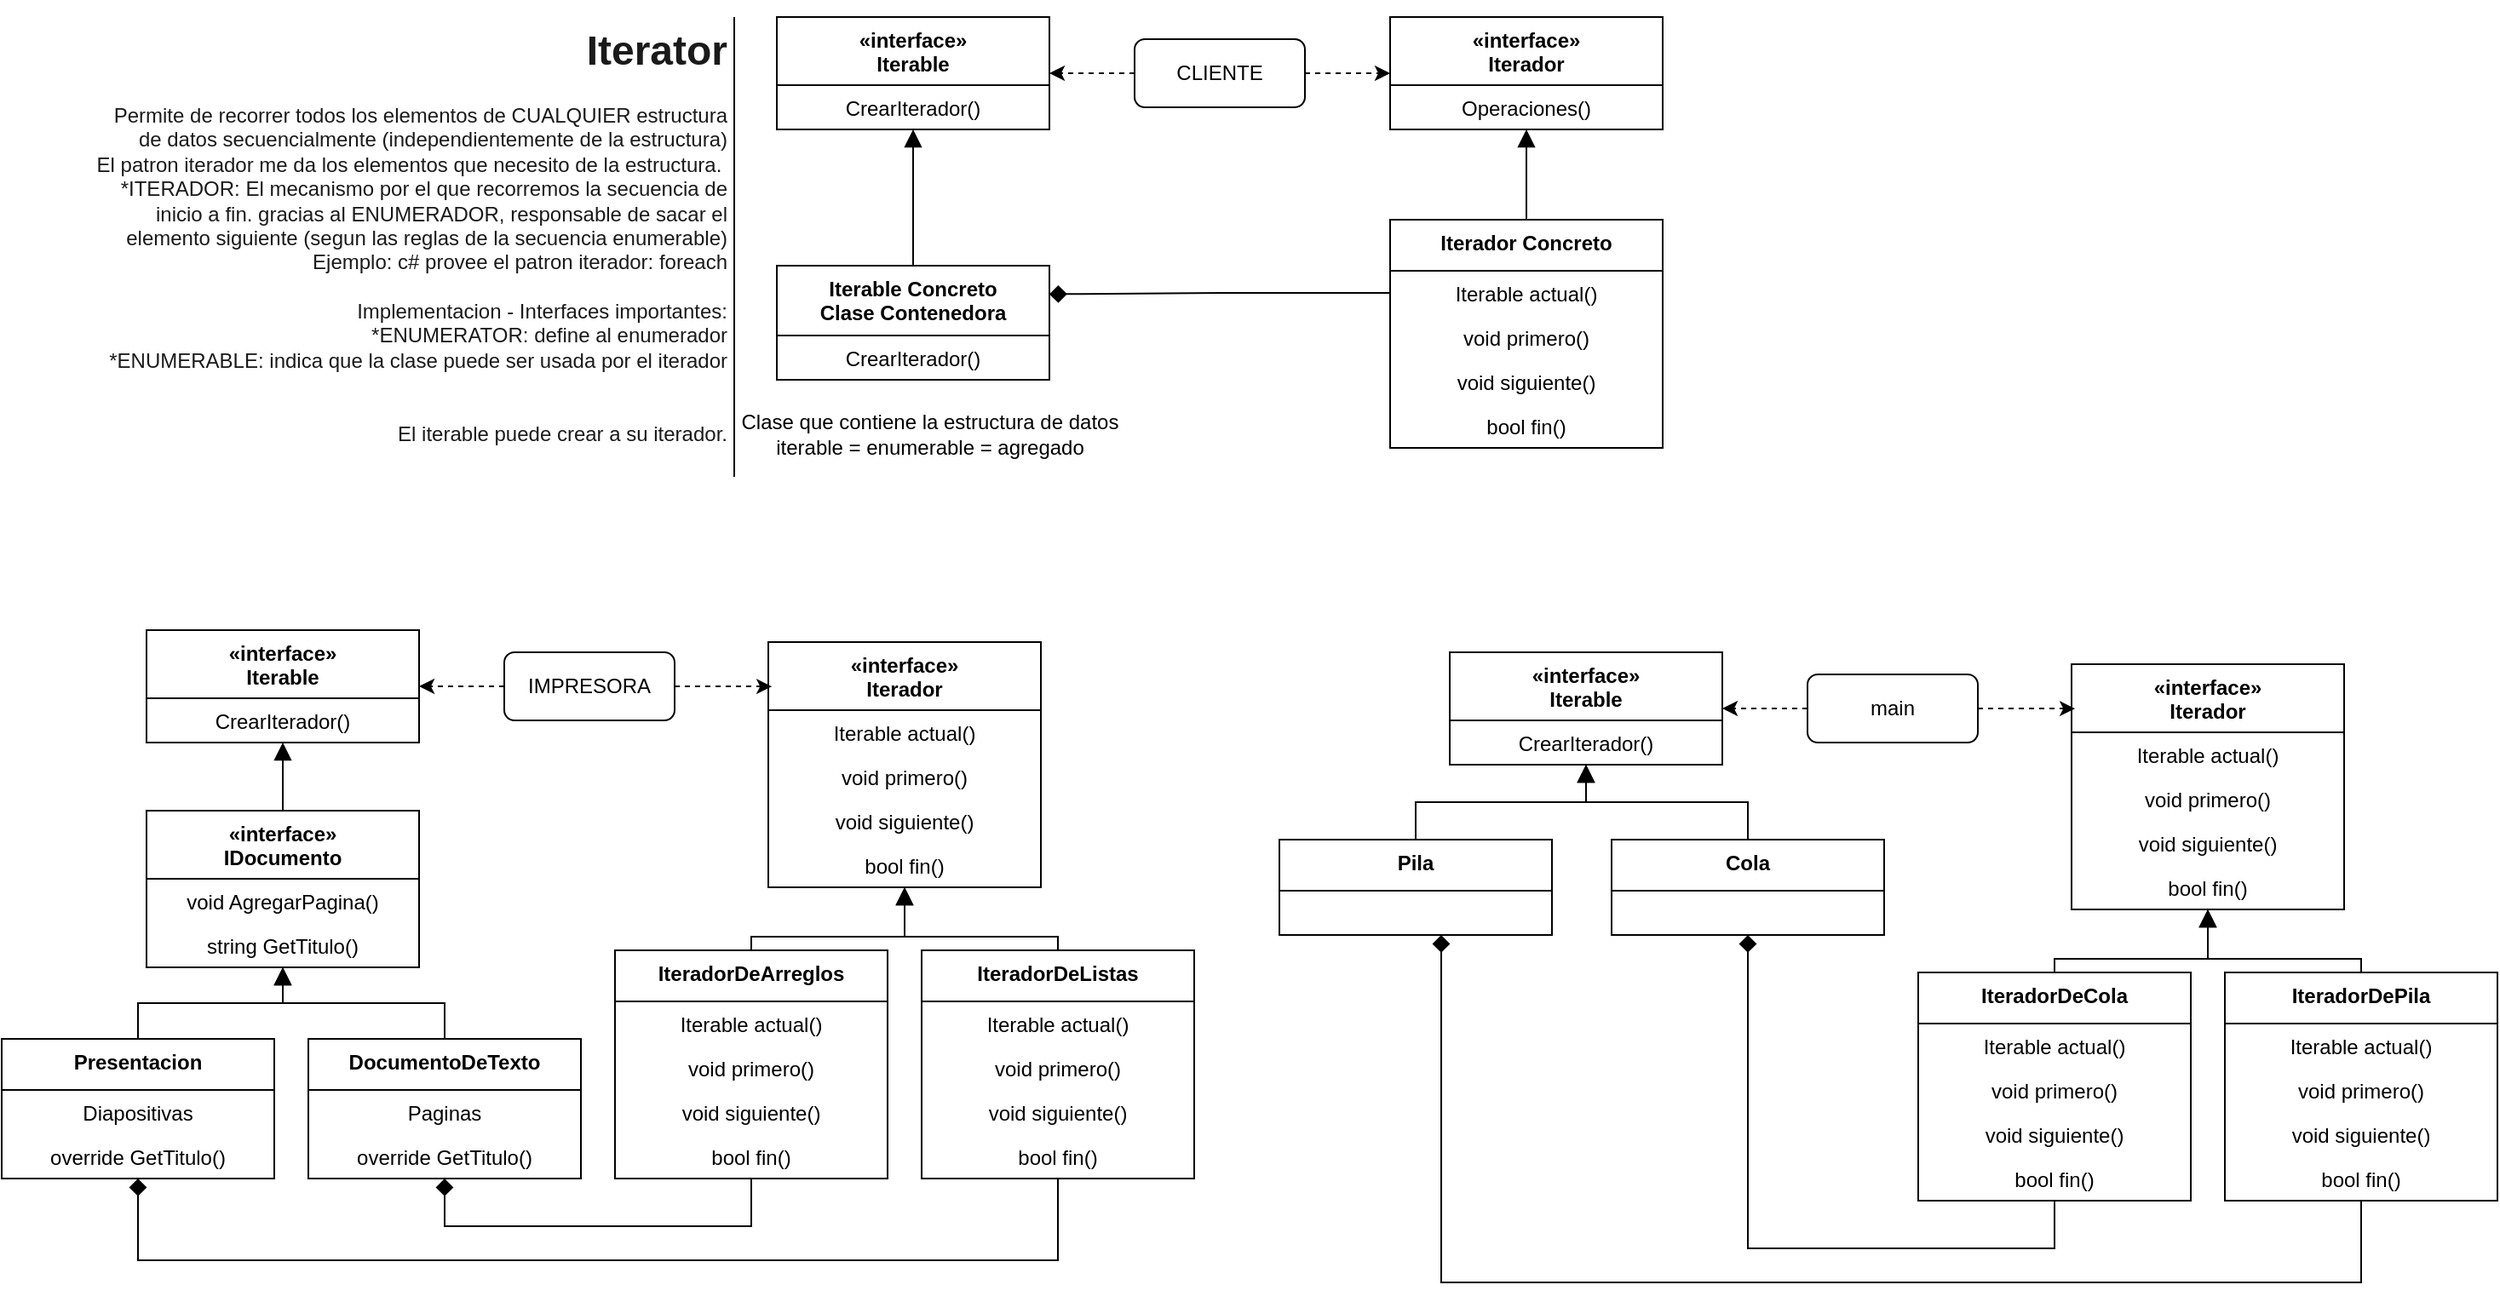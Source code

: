 <mxfile version="14.7.3" type="github" pages="2"><diagram name="2 Iterator" id="e7e014a7-5840-1c2e-5031-d8a46d1fe8dd"><mxGraphModel dx="2037" dy="520" grid="1" gridSize="10" guides="1" tooltips="1" connect="1" arrows="1" fold="1" page="1" pageScale="1" pageWidth="1169" pageHeight="826" background="#ffffff" math="0" shadow="0"><root><mxCell id="0"/><mxCell id="1" parent="0"/><mxCell id="JFeSRVVw9KBUbHDQCU6g-44" value="«interface»&#10;Iterable" style="swimlane;fontStyle=1;align=center;verticalAlign=top;childLayout=stackLayout;horizontal=1;startSize=40;horizontalStack=0;resizeParent=1;resizeParentMax=0;resizeLast=0;collapsible=1;marginBottom=0;" parent="1" vertex="1"><mxGeometry x="415" y="10" width="160" height="66" as="geometry"/></mxCell><mxCell id="JFeSRVVw9KBUbHDQCU6g-47" value="CrearIterador()" style="text;strokeColor=none;fillColor=none;align=center;verticalAlign=top;spacingLeft=4;spacingRight=4;overflow=hidden;rotatable=0;points=[[0,0.5],[1,0.5]];portConstraint=eastwest;" parent="JFeSRVVw9KBUbHDQCU6g-44" vertex="1"><mxGeometry y="40" width="160" height="26" as="geometry"/></mxCell><mxCell id="JFeSRVVw9KBUbHDQCU6g-48" value="«interface»&#10;Iterador" style="swimlane;fontStyle=1;align=center;verticalAlign=top;childLayout=stackLayout;horizontal=1;startSize=40;horizontalStack=0;resizeParent=1;resizeParentMax=0;resizeLast=0;collapsible=1;marginBottom=0;" parent="1" vertex="1"><mxGeometry x="775" y="10" width="160" height="66" as="geometry"/></mxCell><mxCell id="JFeSRVVw9KBUbHDQCU6g-49" value="Operaciones()" style="text;strokeColor=none;fillColor=none;align=center;verticalAlign=top;spacingLeft=4;spacingRight=4;overflow=hidden;rotatable=0;points=[[0,0.5],[1,0.5]];portConstraint=eastwest;" parent="JFeSRVVw9KBUbHDQCU6g-48" vertex="1"><mxGeometry y="40" width="160" height="26" as="geometry"/></mxCell><mxCell id="JFeSRVVw9KBUbHDQCU6g-50" value="&lt;h1 style=&quot;text-align: right&quot;&gt;&lt;font color=&quot;#1a1a1a&quot;&gt;Iterator&lt;/font&gt;&lt;/h1&gt;&lt;p&gt;&lt;/p&gt;&lt;div style=&quot;text-align: right&quot;&gt;&lt;span style=&quot;color: rgb(26 , 26 , 26)&quot;&gt;Permite de recorrer todos los elementos de CUALQUIER estructura de datos secuencialmente (independientemente de la estructura)&lt;/span&gt;&lt;/div&gt;&lt;font color=&quot;#1a1a1a&quot;&gt;&lt;div style=&quot;text-align: right&quot;&gt;&lt;span&gt;El patron iterador me da los elementos que necesito de la estructura.&amp;nbsp;&lt;/span&gt;&lt;/div&gt;&lt;div style=&quot;text-align: right&quot;&gt;&lt;span&gt;&amp;nbsp;*ITERADOR: El mecanismo por el que recorremos la secuencia de inicio a fin. gracias al&amp;nbsp;&lt;/span&gt;&lt;span&gt;ENUMERADOR, responsable de sacar el elemento siguiente (segun las reglas de la secuencia enumerable)&lt;/span&gt;&lt;/div&gt;&lt;div style=&quot;text-align: right&quot;&gt;&lt;span&gt;Ejemplo: c# provee el patron iterador: foreach&lt;/span&gt;&lt;/div&gt;&lt;div style=&quot;text-align: right&quot;&gt;&lt;span&gt;&lt;br&gt;&lt;/span&gt;&lt;/div&gt;&lt;div style=&quot;text-align: right&quot;&gt;&lt;span&gt;Implementacion - Interfaces importantes:&lt;/span&gt;&lt;/div&gt;&lt;div style=&quot;text-align: right&quot;&gt;&lt;span&gt;&amp;nbsp;*ENUMERATOR: define al enumerador&lt;/span&gt;&lt;/div&gt;&lt;div style=&quot;text-align: right&quot;&gt;&lt;span&gt;&amp;nbsp;*ENUMERABLE: indica que la clase puede ser usada por el iterador&lt;/span&gt;&lt;/div&gt;&lt;div style=&quot;text-align: right&quot;&gt;&lt;span&gt;&lt;br&gt;&lt;/span&gt;&lt;/div&gt;&lt;div style=&quot;text-align: right&quot;&gt;&lt;span&gt;&lt;br&gt;&lt;/span&gt;&lt;/div&gt;&lt;div style=&quot;text-align: right&quot;&gt;&lt;span&gt;El iterable puede crear a su iterador.&lt;/span&gt;&lt;/div&gt;&lt;/font&gt;&lt;p&gt;&lt;/p&gt;" style="text;html=1;strokeColor=none;fillColor=none;spacing=5;spacingTop=-20;whiteSpace=wrap;overflow=hidden;rounded=0;align=center;" parent="1" vertex="1"><mxGeometry x="10" y="10" width="380" height="270" as="geometry"/></mxCell><mxCell id="JFeSRVVw9KBUbHDQCU6g-52" value="CLIENTE" style="rounded=1;whiteSpace=wrap;html=1;align=center;" parent="1" vertex="1"><mxGeometry x="625" y="23" width="100" height="40" as="geometry"/></mxCell><mxCell id="JFeSRVVw9KBUbHDQCU6g-53" value="" style="endArrow=classic;html=1;dashed=1;" parent="1" source="JFeSRVVw9KBUbHDQCU6g-52" target="JFeSRVVw9KBUbHDQCU6g-44" edge="1"><mxGeometry width="50" height="50" relative="1" as="geometry"><mxPoint x="695" y="159" as="sourcePoint"/><mxPoint x="745" y="109" as="targetPoint"/></mxGeometry></mxCell><mxCell id="JFeSRVVw9KBUbHDQCU6g-54" value="" style="endArrow=classic;html=1;dashed=1;" parent="1" source="JFeSRVVw9KBUbHDQCU6g-52" target="JFeSRVVw9KBUbHDQCU6g-48" edge="1"><mxGeometry width="50" height="50" relative="1" as="geometry"><mxPoint x="695" y="159" as="sourcePoint"/><mxPoint x="745" y="109" as="targetPoint"/></mxGeometry></mxCell><mxCell id="JFeSRVVw9KBUbHDQCU6g-55" value="Iterador Concreto" style="swimlane;fontStyle=1;align=center;verticalAlign=top;childLayout=stackLayout;horizontal=1;startSize=30;horizontalStack=0;resizeParent=1;resizeParentMax=0;resizeLast=0;collapsible=1;marginBottom=0;" parent="1" vertex="1"><mxGeometry x="775" y="129" width="160" height="134" as="geometry"/></mxCell><mxCell id="JFeSRVVw9KBUbHDQCU6g-65" value="Iterable actual()&#10;" style="text;strokeColor=none;fillColor=none;align=center;verticalAlign=top;spacingLeft=4;spacingRight=4;overflow=hidden;rotatable=0;points=[[0,0.5],[1,0.5]];portConstraint=eastwest;" parent="JFeSRVVw9KBUbHDQCU6g-55" vertex="1"><mxGeometry y="30" width="160" height="26" as="geometry"/></mxCell><mxCell id="JFeSRVVw9KBUbHDQCU6g-56" value="void primero()&#10;" style="text;strokeColor=none;fillColor=none;align=center;verticalAlign=top;spacingLeft=4;spacingRight=4;overflow=hidden;rotatable=0;points=[[0,0.5],[1,0.5]];portConstraint=eastwest;" parent="JFeSRVVw9KBUbHDQCU6g-55" vertex="1"><mxGeometry y="56" width="160" height="26" as="geometry"/></mxCell><mxCell id="JFeSRVVw9KBUbHDQCU6g-64" value="void siguiente()&#10;" style="text;strokeColor=none;fillColor=none;align=center;verticalAlign=top;spacingLeft=4;spacingRight=4;overflow=hidden;rotatable=0;points=[[0,0.5],[1,0.5]];portConstraint=eastwest;" parent="JFeSRVVw9KBUbHDQCU6g-55" vertex="1"><mxGeometry y="82" width="160" height="26" as="geometry"/></mxCell><mxCell id="JFeSRVVw9KBUbHDQCU6g-66" value="bool fin()&#10;" style="text;strokeColor=none;fillColor=none;align=center;verticalAlign=top;spacingLeft=4;spacingRight=4;overflow=hidden;rotatable=0;points=[[0,0.5],[1,0.5]];portConstraint=eastwest;" parent="JFeSRVVw9KBUbHDQCU6g-55" vertex="1"><mxGeometry y="108" width="160" height="26" as="geometry"/></mxCell><mxCell id="JFeSRVVw9KBUbHDQCU6g-57" value="Iterable Concreto&#10;Clase Contenedora" style="swimlane;fontStyle=1;align=center;verticalAlign=top;childLayout=stackLayout;horizontal=1;startSize=41;horizontalStack=0;resizeParent=1;resizeParentMax=0;resizeLast=0;collapsible=1;marginBottom=0;" parent="1" vertex="1"><mxGeometry x="415" y="156" width="160" height="67" as="geometry"/></mxCell><mxCell id="JFeSRVVw9KBUbHDQCU6g-58" value="CrearIterador()" style="text;strokeColor=none;fillColor=none;align=center;verticalAlign=top;spacingLeft=4;spacingRight=4;overflow=hidden;rotatable=0;points=[[0,0.5],[1,0.5]];portConstraint=eastwest;" parent="JFeSRVVw9KBUbHDQCU6g-57" vertex="1"><mxGeometry y="41" width="160" height="26" as="geometry"/></mxCell><mxCell id="JFeSRVVw9KBUbHDQCU6g-59" value="" style="endArrow=block;html=1;endFill=1;endSize=8;" parent="1" source="JFeSRVVw9KBUbHDQCU6g-57" target="JFeSRVVw9KBUbHDQCU6g-44" edge="1"><mxGeometry width="50" height="50" relative="1" as="geometry"><mxPoint x="695" y="159" as="sourcePoint"/><mxPoint x="745" y="109" as="targetPoint"/></mxGeometry></mxCell><mxCell id="JFeSRVVw9KBUbHDQCU6g-60" value="" style="endArrow=block;html=1;endFill=1;endSize=8;" parent="1" source="JFeSRVVw9KBUbHDQCU6g-55" target="JFeSRVVw9KBUbHDQCU6g-48" edge="1"><mxGeometry width="50" height="50" relative="1" as="geometry"><mxPoint x="615" y="159" as="sourcePoint"/><mxPoint x="665" y="109" as="targetPoint"/></mxGeometry></mxCell><mxCell id="JFeSRVVw9KBUbHDQCU6g-63" value="Clase que contiene la estructura de datos &lt;br&gt;iterable =&amp;nbsp;enumerable =&amp;nbsp;agregado" style="text;html=1;strokeColor=none;fillColor=none;align=center;verticalAlign=middle;whiteSpace=wrap;rounded=0;" parent="1" vertex="1"><mxGeometry x="390" y="230" width="230" height="50" as="geometry"/></mxCell><mxCell id="JFeSRVVw9KBUbHDQCU6g-61" value="" style="endArrow=diamond;html=1;endFill=1;endSize=8;exitX=0;exitY=0.5;exitDx=0;exitDy=0;edgeStyle=orthogonalEdgeStyle;rounded=0;entryX=1;entryY=0.25;entryDx=0;entryDy=0;" parent="1" source="JFeSRVVw9KBUbHDQCU6g-65" target="JFeSRVVw9KBUbHDQCU6g-57" edge="1"><mxGeometry width="50" height="50" relative="1" as="geometry"><mxPoint x="695" y="159" as="sourcePoint"/><mxPoint x="745" y="109" as="targetPoint"/></mxGeometry></mxCell><mxCell id="JFeSRVVw9KBUbHDQCU6g-67" value="«interface»&#10;IDocumento" style="swimlane;fontStyle=1;align=center;verticalAlign=top;childLayout=stackLayout;horizontal=1;startSize=40;horizontalStack=0;resizeParent=1;resizeParentMax=0;resizeLast=0;collapsible=1;marginBottom=0;" parent="1" vertex="1"><mxGeometry x="45" y="476" width="160" height="92" as="geometry"/></mxCell><mxCell id="JFeSRVVw9KBUbHDQCU6g-68" value="void AgregarPagina()" style="text;strokeColor=none;fillColor=none;align=center;verticalAlign=top;spacingLeft=4;spacingRight=4;overflow=hidden;rotatable=0;points=[[0,0.5],[1,0.5]];portConstraint=eastwest;" parent="JFeSRVVw9KBUbHDQCU6g-67" vertex="1"><mxGeometry y="40" width="160" height="26" as="geometry"/></mxCell><mxCell id="JFeSRVVw9KBUbHDQCU6g-88" value="string GetTitulo()" style="text;strokeColor=none;fillColor=none;align=center;verticalAlign=top;spacingLeft=4;spacingRight=4;overflow=hidden;rotatable=0;points=[[0,0.5],[1,0.5]];portConstraint=eastwest;" parent="JFeSRVVw9KBUbHDQCU6g-67" vertex="1"><mxGeometry y="66" width="160" height="26" as="geometry"/></mxCell><mxCell id="JFeSRVVw9KBUbHDQCU6g-69" value="«interface»&#10;Iterador" style="swimlane;fontStyle=1;align=center;verticalAlign=top;childLayout=stackLayout;horizontal=1;startSize=40;horizontalStack=0;resizeParent=1;resizeParentMax=0;resizeLast=0;collapsible=1;marginBottom=0;" parent="1" vertex="1"><mxGeometry x="410" y="377" width="160" height="144" as="geometry"/></mxCell><mxCell id="JFeSRVVw9KBUbHDQCU6g-104" value="Iterable actual()&#10;" style="text;strokeColor=none;fillColor=none;align=center;verticalAlign=top;spacingLeft=4;spacingRight=4;overflow=hidden;rotatable=0;points=[[0,0.5],[1,0.5]];portConstraint=eastwest;" parent="JFeSRVVw9KBUbHDQCU6g-69" vertex="1"><mxGeometry y="40" width="160" height="26" as="geometry"/></mxCell><mxCell id="JFeSRVVw9KBUbHDQCU6g-103" value="void primero()&#10;" style="text;strokeColor=none;fillColor=none;align=center;verticalAlign=top;spacingLeft=4;spacingRight=4;overflow=hidden;rotatable=0;points=[[0,0.5],[1,0.5]];portConstraint=eastwest;" parent="JFeSRVVw9KBUbHDQCU6g-69" vertex="1"><mxGeometry y="66" width="160" height="26" as="geometry"/></mxCell><mxCell id="JFeSRVVw9KBUbHDQCU6g-102" value="void siguiente()&#10;" style="text;strokeColor=none;fillColor=none;align=center;verticalAlign=top;spacingLeft=4;spacingRight=4;overflow=hidden;rotatable=0;points=[[0,0.5],[1,0.5]];portConstraint=eastwest;" parent="JFeSRVVw9KBUbHDQCU6g-69" vertex="1"><mxGeometry y="92" width="160" height="26" as="geometry"/></mxCell><mxCell id="JFeSRVVw9KBUbHDQCU6g-101" value="bool fin()&#10;" style="text;strokeColor=none;fillColor=none;align=center;verticalAlign=top;spacingLeft=4;spacingRight=4;overflow=hidden;rotatable=0;points=[[0,0.5],[1,0.5]];portConstraint=eastwest;" parent="JFeSRVVw9KBUbHDQCU6g-69" vertex="1"><mxGeometry y="118" width="160" height="26" as="geometry"/></mxCell><mxCell id="JFeSRVVw9KBUbHDQCU6g-71" value="IMPRESORA" style="rounded=1;whiteSpace=wrap;html=1;align=center;" parent="1" vertex="1"><mxGeometry x="255" y="383" width="100" height="40" as="geometry"/></mxCell><mxCell id="JFeSRVVw9KBUbHDQCU6g-72" value="" style="endArrow=classic;html=1;dashed=1;" parent="1" source="JFeSRVVw9KBUbHDQCU6g-71" target="JFeSRVVw9KBUbHDQCU6g-86" edge="1"><mxGeometry width="50" height="50" relative="1" as="geometry"><mxPoint x="325" y="519" as="sourcePoint"/><mxPoint x="375" y="469" as="targetPoint"/></mxGeometry></mxCell><mxCell id="JFeSRVVw9KBUbHDQCU6g-73" value="" style="endArrow=classic;html=1;dashed=1;entryX=0.013;entryY=0.181;entryDx=0;entryDy=0;entryPerimeter=0;" parent="1" source="JFeSRVVw9KBUbHDQCU6g-71" target="JFeSRVVw9KBUbHDQCU6g-69" edge="1"><mxGeometry width="50" height="50" relative="1" as="geometry"><mxPoint x="325" y="519" as="sourcePoint"/><mxPoint x="375" y="469" as="targetPoint"/></mxGeometry></mxCell><mxCell id="JFeSRVVw9KBUbHDQCU6g-74" value="IteradorDeArreglos" style="swimlane;fontStyle=1;align=center;verticalAlign=top;childLayout=stackLayout;horizontal=1;startSize=30;horizontalStack=0;resizeParent=1;resizeParentMax=0;resizeLast=0;collapsible=1;marginBottom=0;" parent="1" vertex="1"><mxGeometry x="320" y="558" width="160" height="134" as="geometry"/></mxCell><mxCell id="JFeSRVVw9KBUbHDQCU6g-75" value="Iterable actual()&#10;" style="text;strokeColor=none;fillColor=none;align=center;verticalAlign=top;spacingLeft=4;spacingRight=4;overflow=hidden;rotatable=0;points=[[0,0.5],[1,0.5]];portConstraint=eastwest;" parent="JFeSRVVw9KBUbHDQCU6g-74" vertex="1"><mxGeometry y="30" width="160" height="26" as="geometry"/></mxCell><mxCell id="JFeSRVVw9KBUbHDQCU6g-76" value="void primero()&#10;" style="text;strokeColor=none;fillColor=none;align=center;verticalAlign=top;spacingLeft=4;spacingRight=4;overflow=hidden;rotatable=0;points=[[0,0.5],[1,0.5]];portConstraint=eastwest;" parent="JFeSRVVw9KBUbHDQCU6g-74" vertex="1"><mxGeometry y="56" width="160" height="26" as="geometry"/></mxCell><mxCell id="JFeSRVVw9KBUbHDQCU6g-77" value="void siguiente()&#10;" style="text;strokeColor=none;fillColor=none;align=center;verticalAlign=top;spacingLeft=4;spacingRight=4;overflow=hidden;rotatable=0;points=[[0,0.5],[1,0.5]];portConstraint=eastwest;" parent="JFeSRVVw9KBUbHDQCU6g-74" vertex="1"><mxGeometry y="82" width="160" height="26" as="geometry"/></mxCell><mxCell id="JFeSRVVw9KBUbHDQCU6g-78" value="bool fin()&#10;" style="text;strokeColor=none;fillColor=none;align=center;verticalAlign=top;spacingLeft=4;spacingRight=4;overflow=hidden;rotatable=0;points=[[0,0.5],[1,0.5]];portConstraint=eastwest;" parent="JFeSRVVw9KBUbHDQCU6g-74" vertex="1"><mxGeometry y="108" width="160" height="26" as="geometry"/></mxCell><mxCell id="JFeSRVVw9KBUbHDQCU6g-79" value="DocumentoDeTexto" style="swimlane;fontStyle=1;align=center;verticalAlign=top;childLayout=stackLayout;horizontal=1;startSize=30;horizontalStack=0;resizeParent=1;resizeParentMax=0;resizeLast=0;collapsible=1;marginBottom=0;" parent="1" vertex="1"><mxGeometry x="140" y="610" width="160" height="82" as="geometry"/></mxCell><mxCell id="JFeSRVVw9KBUbHDQCU6g-80" value="Paginas" style="text;strokeColor=none;fillColor=none;align=center;verticalAlign=top;spacingLeft=4;spacingRight=4;overflow=hidden;rotatable=0;points=[[0,0.5],[1,0.5]];portConstraint=eastwest;" parent="JFeSRVVw9KBUbHDQCU6g-79" vertex="1"><mxGeometry y="30" width="160" height="26" as="geometry"/></mxCell><mxCell id="JFeSRVVw9KBUbHDQCU6g-90" value="override GetTitulo()" style="text;strokeColor=none;fillColor=none;align=center;verticalAlign=top;spacingLeft=4;spacingRight=4;overflow=hidden;rotatable=0;points=[[0,0.5],[1,0.5]];portConstraint=eastwest;" parent="JFeSRVVw9KBUbHDQCU6g-79" vertex="1"><mxGeometry y="56" width="160" height="26" as="geometry"/></mxCell><mxCell id="JFeSRVVw9KBUbHDQCU6g-81" value="" style="endArrow=block;html=1;endFill=1;endSize=8;edgeStyle=orthogonalEdgeStyle;rounded=0;" parent="1" source="JFeSRVVw9KBUbHDQCU6g-79" target="JFeSRVVw9KBUbHDQCU6g-67" edge="1"><mxGeometry width="50" height="50" relative="1" as="geometry"><mxPoint x="325" y="572" as="sourcePoint"/><mxPoint x="375" y="522" as="targetPoint"/></mxGeometry></mxCell><mxCell id="JFeSRVVw9KBUbHDQCU6g-82" value="" style="endArrow=block;html=1;endFill=1;endSize=8;rounded=0;edgeStyle=orthogonalEdgeStyle;" parent="1" source="JFeSRVVw9KBUbHDQCU6g-74" target="JFeSRVVw9KBUbHDQCU6g-69" edge="1"><mxGeometry width="50" height="50" relative="1" as="geometry"><mxPoint x="245" y="519" as="sourcePoint"/><mxPoint x="295" y="469" as="targetPoint"/><Array as="points"><mxPoint x="400" y="550"/><mxPoint x="490" y="550"/></Array></mxGeometry></mxCell><mxCell id="JFeSRVVw9KBUbHDQCU6g-84" value="" style="endArrow=diamond;html=1;endFill=1;endSize=8;edgeStyle=orthogonalEdgeStyle;rounded=0;" parent="1" source="JFeSRVVw9KBUbHDQCU6g-105" target="JFeSRVVw9KBUbHDQCU6g-97" edge="1"><mxGeometry width="50" height="50" relative="1" as="geometry"><mxPoint x="325" y="519" as="sourcePoint"/><mxPoint x="375" y="469" as="targetPoint"/><Array as="points"><mxPoint x="580" y="740"/><mxPoint x="40" y="740"/></Array></mxGeometry></mxCell><mxCell id="JFeSRVVw9KBUbHDQCU6g-85" value="" style="endArrow=none;html=1;endSize=8;entryX=1;entryY=0;entryDx=0;entryDy=0;exitX=1;exitY=1;exitDx=0;exitDy=0;" parent="1" source="JFeSRVVw9KBUbHDQCU6g-50" target="JFeSRVVw9KBUbHDQCU6g-50" edge="1"><mxGeometry width="50" height="50" relative="1" as="geometry"><mxPoint x="520" y="230" as="sourcePoint"/><mxPoint x="570" y="180" as="targetPoint"/></mxGeometry></mxCell><mxCell id="JFeSRVVw9KBUbHDQCU6g-86" value="«interface»&#10;Iterable" style="swimlane;fontStyle=1;align=center;verticalAlign=top;childLayout=stackLayout;horizontal=1;startSize=40;horizontalStack=0;resizeParent=1;resizeParentMax=0;resizeLast=0;collapsible=1;marginBottom=0;" parent="1" vertex="1"><mxGeometry x="45" y="370" width="160" height="66" as="geometry"/></mxCell><mxCell id="JFeSRVVw9KBUbHDQCU6g-87" value="CrearIterador()" style="text;strokeColor=none;fillColor=none;align=center;verticalAlign=top;spacingLeft=4;spacingRight=4;overflow=hidden;rotatable=0;points=[[0,0.5],[1,0.5]];portConstraint=eastwest;" parent="JFeSRVVw9KBUbHDQCU6g-86" vertex="1"><mxGeometry y="40" width="160" height="26" as="geometry"/></mxCell><mxCell id="JFeSRVVw9KBUbHDQCU6g-89" value="" style="endArrow=block;html=1;endFill=1;endSize=8;" parent="1" source="JFeSRVVw9KBUbHDQCU6g-67" target="JFeSRVVw9KBUbHDQCU6g-86" edge="1"><mxGeometry width="50" height="50" relative="1" as="geometry"><mxPoint x="125" y="610" as="sourcePoint"/><mxPoint x="110" y="400" as="targetPoint"/></mxGeometry></mxCell><mxCell id="JFeSRVVw9KBUbHDQCU6g-97" value="Presentacion" style="swimlane;fontStyle=1;align=center;verticalAlign=top;childLayout=stackLayout;horizontal=1;startSize=30;horizontalStack=0;resizeParent=1;resizeParentMax=0;resizeLast=0;collapsible=1;marginBottom=0;" parent="1" vertex="1"><mxGeometry x="-40" y="610" width="160" height="82" as="geometry"/></mxCell><mxCell id="JFeSRVVw9KBUbHDQCU6g-98" value="Diapositivas" style="text;strokeColor=none;fillColor=none;align=center;verticalAlign=top;spacingLeft=4;spacingRight=4;overflow=hidden;rotatable=0;points=[[0,0.5],[1,0.5]];portConstraint=eastwest;" parent="JFeSRVVw9KBUbHDQCU6g-97" vertex="1"><mxGeometry y="30" width="160" height="26" as="geometry"/></mxCell><mxCell id="JFeSRVVw9KBUbHDQCU6g-99" value="override GetTitulo()" style="text;strokeColor=none;fillColor=none;align=center;verticalAlign=top;spacingLeft=4;spacingRight=4;overflow=hidden;rotatable=0;points=[[0,0.5],[1,0.5]];portConstraint=eastwest;" parent="JFeSRVVw9KBUbHDQCU6g-97" vertex="1"><mxGeometry y="56" width="160" height="26" as="geometry"/></mxCell><mxCell id="JFeSRVVw9KBUbHDQCU6g-100" value="" style="endArrow=block;html=1;endFill=1;endSize=8;edgeStyle=orthogonalEdgeStyle;rounded=0;" parent="1" source="JFeSRVVw9KBUbHDQCU6g-97" target="JFeSRVVw9KBUbHDQCU6g-67" edge="1"><mxGeometry width="50" height="50" relative="1" as="geometry"><mxPoint x="325" y="572" as="sourcePoint"/><mxPoint x="375" y="522" as="targetPoint"/></mxGeometry></mxCell><mxCell id="JFeSRVVw9KBUbHDQCU6g-105" value="IteradorDeListas" style="swimlane;fontStyle=1;align=center;verticalAlign=top;childLayout=stackLayout;horizontal=1;startSize=30;horizontalStack=0;resizeParent=1;resizeParentMax=0;resizeLast=0;collapsible=1;marginBottom=0;" parent="1" vertex="1"><mxGeometry x="500" y="558" width="160" height="134" as="geometry"/></mxCell><mxCell id="JFeSRVVw9KBUbHDQCU6g-106" value="Iterable actual()&#10;" style="text;strokeColor=none;fillColor=none;align=center;verticalAlign=top;spacingLeft=4;spacingRight=4;overflow=hidden;rotatable=0;points=[[0,0.5],[1,0.5]];portConstraint=eastwest;" parent="JFeSRVVw9KBUbHDQCU6g-105" vertex="1"><mxGeometry y="30" width="160" height="26" as="geometry"/></mxCell><mxCell id="JFeSRVVw9KBUbHDQCU6g-107" value="void primero()&#10;" style="text;strokeColor=none;fillColor=none;align=center;verticalAlign=top;spacingLeft=4;spacingRight=4;overflow=hidden;rotatable=0;points=[[0,0.5],[1,0.5]];portConstraint=eastwest;" parent="JFeSRVVw9KBUbHDQCU6g-105" vertex="1"><mxGeometry y="56" width="160" height="26" as="geometry"/></mxCell><mxCell id="JFeSRVVw9KBUbHDQCU6g-108" value="void siguiente()&#10;" style="text;strokeColor=none;fillColor=none;align=center;verticalAlign=top;spacingLeft=4;spacingRight=4;overflow=hidden;rotatable=0;points=[[0,0.5],[1,0.5]];portConstraint=eastwest;" parent="JFeSRVVw9KBUbHDQCU6g-105" vertex="1"><mxGeometry y="82" width="160" height="26" as="geometry"/></mxCell><mxCell id="JFeSRVVw9KBUbHDQCU6g-109" value="bool fin()&#10;" style="text;strokeColor=none;fillColor=none;align=center;verticalAlign=top;spacingLeft=4;spacingRight=4;overflow=hidden;rotatable=0;points=[[0,0.5],[1,0.5]];portConstraint=eastwest;" parent="JFeSRVVw9KBUbHDQCU6g-105" vertex="1"><mxGeometry y="108" width="160" height="26" as="geometry"/></mxCell><mxCell id="JFeSRVVw9KBUbHDQCU6g-110" value="" style="endArrow=block;html=1;endFill=1;endSize=8;rounded=0;edgeStyle=orthogonalEdgeStyle;" parent="1" source="JFeSRVVw9KBUbHDQCU6g-105" target="JFeSRVVw9KBUbHDQCU6g-69" edge="1"><mxGeometry width="50" height="50" relative="1" as="geometry"><mxPoint x="245" y="519" as="sourcePoint"/><mxPoint x="295" y="469" as="targetPoint"/><Array as="points"><mxPoint x="580" y="550"/><mxPoint x="490" y="550"/></Array></mxGeometry></mxCell><mxCell id="JFeSRVVw9KBUbHDQCU6g-111" value="" style="endArrow=diamond;html=1;endFill=1;endSize=8;edgeStyle=orthogonalEdgeStyle;rounded=0;" parent="1" source="JFeSRVVw9KBUbHDQCU6g-74" target="JFeSRVVw9KBUbHDQCU6g-79" edge="1"><mxGeometry width="50" height="50" relative="1" as="geometry"><mxPoint x="325" y="519" as="sourcePoint"/><mxPoint x="375" y="469" as="targetPoint"/><Array as="points"><mxPoint x="400" y="720"/><mxPoint x="220" y="720"/></Array></mxGeometry></mxCell><mxCell id="2lq2OYKsWKOns44vndsd-4" value="«interface»&#10;Iterador" style="swimlane;fontStyle=1;align=center;verticalAlign=top;childLayout=stackLayout;horizontal=1;startSize=40;horizontalStack=0;resizeParent=1;resizeParentMax=0;resizeLast=0;collapsible=1;marginBottom=0;" parent="1" vertex="1"><mxGeometry x="1175" y="390" width="160" height="144" as="geometry"/></mxCell><mxCell id="2lq2OYKsWKOns44vndsd-5" value="Iterable actual()&#10;" style="text;strokeColor=none;fillColor=none;align=center;verticalAlign=top;spacingLeft=4;spacingRight=4;overflow=hidden;rotatable=0;points=[[0,0.5],[1,0.5]];portConstraint=eastwest;" parent="2lq2OYKsWKOns44vndsd-4" vertex="1"><mxGeometry y="40" width="160" height="26" as="geometry"/></mxCell><mxCell id="2lq2OYKsWKOns44vndsd-6" value="void primero()&#10;" style="text;strokeColor=none;fillColor=none;align=center;verticalAlign=top;spacingLeft=4;spacingRight=4;overflow=hidden;rotatable=0;points=[[0,0.5],[1,0.5]];portConstraint=eastwest;" parent="2lq2OYKsWKOns44vndsd-4" vertex="1"><mxGeometry y="66" width="160" height="26" as="geometry"/></mxCell><mxCell id="2lq2OYKsWKOns44vndsd-7" value="void siguiente()&#10;" style="text;strokeColor=none;fillColor=none;align=center;verticalAlign=top;spacingLeft=4;spacingRight=4;overflow=hidden;rotatable=0;points=[[0,0.5],[1,0.5]];portConstraint=eastwest;" parent="2lq2OYKsWKOns44vndsd-4" vertex="1"><mxGeometry y="92" width="160" height="26" as="geometry"/></mxCell><mxCell id="2lq2OYKsWKOns44vndsd-8" value="bool fin()&#10;" style="text;strokeColor=none;fillColor=none;align=center;verticalAlign=top;spacingLeft=4;spacingRight=4;overflow=hidden;rotatable=0;points=[[0,0.5],[1,0.5]];portConstraint=eastwest;" parent="2lq2OYKsWKOns44vndsd-4" vertex="1"><mxGeometry y="118" width="160" height="26" as="geometry"/></mxCell><mxCell id="2lq2OYKsWKOns44vndsd-9" value="main" style="rounded=1;whiteSpace=wrap;html=1;align=center;" parent="1" vertex="1"><mxGeometry x="1020" y="396" width="100" height="40" as="geometry"/></mxCell><mxCell id="2lq2OYKsWKOns44vndsd-10" value="" style="endArrow=classic;html=1;dashed=1;" parent="1" source="2lq2OYKsWKOns44vndsd-9" target="2lq2OYKsWKOns44vndsd-23" edge="1"><mxGeometry width="50" height="50" relative="1" as="geometry"><mxPoint x="1090" y="532" as="sourcePoint"/><mxPoint x="1140" y="482" as="targetPoint"/></mxGeometry></mxCell><mxCell id="2lq2OYKsWKOns44vndsd-11" value="" style="endArrow=classic;html=1;dashed=1;entryX=0.013;entryY=0.181;entryDx=0;entryDy=0;entryPerimeter=0;" parent="1" source="2lq2OYKsWKOns44vndsd-9" target="2lq2OYKsWKOns44vndsd-4" edge="1"><mxGeometry width="50" height="50" relative="1" as="geometry"><mxPoint x="1090" y="532" as="sourcePoint"/><mxPoint x="1140" y="482" as="targetPoint"/></mxGeometry></mxCell><mxCell id="2lq2OYKsWKOns44vndsd-12" value="IteradorDeCola" style="swimlane;fontStyle=1;align=center;verticalAlign=top;childLayout=stackLayout;horizontal=1;startSize=30;horizontalStack=0;resizeParent=1;resizeParentMax=0;resizeLast=0;collapsible=1;marginBottom=0;" parent="1" vertex="1"><mxGeometry x="1085" y="571" width="160" height="134" as="geometry"/></mxCell><mxCell id="2lq2OYKsWKOns44vndsd-13" value="Iterable actual()&#10;" style="text;strokeColor=none;fillColor=none;align=center;verticalAlign=top;spacingLeft=4;spacingRight=4;overflow=hidden;rotatable=0;points=[[0,0.5],[1,0.5]];portConstraint=eastwest;" parent="2lq2OYKsWKOns44vndsd-12" vertex="1"><mxGeometry y="30" width="160" height="26" as="geometry"/></mxCell><mxCell id="2lq2OYKsWKOns44vndsd-14" value="void primero()&#10;" style="text;strokeColor=none;fillColor=none;align=center;verticalAlign=top;spacingLeft=4;spacingRight=4;overflow=hidden;rotatable=0;points=[[0,0.5],[1,0.5]];portConstraint=eastwest;" parent="2lq2OYKsWKOns44vndsd-12" vertex="1"><mxGeometry y="56" width="160" height="26" as="geometry"/></mxCell><mxCell id="2lq2OYKsWKOns44vndsd-15" value="void siguiente()&#10;" style="text;strokeColor=none;fillColor=none;align=center;verticalAlign=top;spacingLeft=4;spacingRight=4;overflow=hidden;rotatable=0;points=[[0,0.5],[1,0.5]];portConstraint=eastwest;" parent="2lq2OYKsWKOns44vndsd-12" vertex="1"><mxGeometry y="82" width="160" height="26" as="geometry"/></mxCell><mxCell id="2lq2OYKsWKOns44vndsd-16" value="bool fin()&#10;" style="text;strokeColor=none;fillColor=none;align=center;verticalAlign=top;spacingLeft=4;spacingRight=4;overflow=hidden;rotatable=0;points=[[0,0.5],[1,0.5]];portConstraint=eastwest;" parent="2lq2OYKsWKOns44vndsd-12" vertex="1"><mxGeometry y="108" width="160" height="26" as="geometry"/></mxCell><mxCell id="2lq2OYKsWKOns44vndsd-17" value="Cola" style="swimlane;fontStyle=1;align=center;verticalAlign=top;childLayout=stackLayout;horizontal=1;startSize=30;horizontalStack=0;resizeParent=1;resizeParentMax=0;resizeLast=0;collapsible=1;marginBottom=0;" parent="1" vertex="1"><mxGeometry x="905" y="493" width="160" height="56" as="geometry"/></mxCell><mxCell id="2lq2OYKsWKOns44vndsd-20" value="" style="endArrow=block;html=1;endFill=1;endSize=8;edgeStyle=orthogonalEdgeStyle;rounded=0;" parent="1" source="2lq2OYKsWKOns44vndsd-17" target="2lq2OYKsWKOns44vndsd-23" edge="1"><mxGeometry width="50" height="50" relative="1" as="geometry"><mxPoint x="1090" y="585" as="sourcePoint"/><mxPoint x="890" y="581" as="targetPoint"/></mxGeometry></mxCell><mxCell id="2lq2OYKsWKOns44vndsd-21" value="" style="endArrow=block;html=1;endFill=1;endSize=8;rounded=0;edgeStyle=orthogonalEdgeStyle;" parent="1" source="2lq2OYKsWKOns44vndsd-12" target="2lq2OYKsWKOns44vndsd-4" edge="1"><mxGeometry width="50" height="50" relative="1" as="geometry"><mxPoint x="1010" y="532" as="sourcePoint"/><mxPoint x="1060" y="482" as="targetPoint"/><Array as="points"><mxPoint x="1165" y="563"/><mxPoint x="1255" y="563"/></Array></mxGeometry></mxCell><mxCell id="2lq2OYKsWKOns44vndsd-22" value="" style="endArrow=diamond;html=1;endFill=1;endSize=8;edgeStyle=orthogonalEdgeStyle;rounded=0;" parent="1" source="2lq2OYKsWKOns44vndsd-30" target="2lq2OYKsWKOns44vndsd-26" edge="1"><mxGeometry width="50" height="50" relative="1" as="geometry"><mxPoint x="1090" y="532" as="sourcePoint"/><mxPoint x="1140" y="482" as="targetPoint"/><Array as="points"><mxPoint x="1345" y="753"/><mxPoint x="805" y="753"/></Array></mxGeometry></mxCell><mxCell id="2lq2OYKsWKOns44vndsd-23" value="«interface»&#10;Iterable" style="swimlane;fontStyle=1;align=center;verticalAlign=top;childLayout=stackLayout;horizontal=1;startSize=40;horizontalStack=0;resizeParent=1;resizeParentMax=0;resizeLast=0;collapsible=1;marginBottom=0;" parent="1" vertex="1"><mxGeometry x="810" y="383" width="160" height="66" as="geometry"/></mxCell><mxCell id="2lq2OYKsWKOns44vndsd-24" value="CrearIterador()" style="text;strokeColor=none;fillColor=none;align=center;verticalAlign=top;spacingLeft=4;spacingRight=4;overflow=hidden;rotatable=0;points=[[0,0.5],[1,0.5]];portConstraint=eastwest;" parent="2lq2OYKsWKOns44vndsd-23" vertex="1"><mxGeometry y="40" width="160" height="26" as="geometry"/></mxCell><mxCell id="2lq2OYKsWKOns44vndsd-26" value="Pila" style="swimlane;fontStyle=1;align=center;verticalAlign=top;childLayout=stackLayout;horizontal=1;startSize=30;horizontalStack=0;resizeParent=1;resizeParentMax=0;resizeLast=0;collapsible=1;marginBottom=0;" parent="1" vertex="1"><mxGeometry x="710" y="493" width="160" height="56" as="geometry"/></mxCell><mxCell id="2lq2OYKsWKOns44vndsd-29" value="" style="endArrow=block;html=1;endFill=1;endSize=8;edgeStyle=orthogonalEdgeStyle;rounded=0;" parent="1" source="2lq2OYKsWKOns44vndsd-26" target="2lq2OYKsWKOns44vndsd-23" edge="1"><mxGeometry width="50" height="50" relative="1" as="geometry"><mxPoint x="1090" y="585" as="sourcePoint"/><mxPoint x="890" y="581" as="targetPoint"/></mxGeometry></mxCell><mxCell id="2lq2OYKsWKOns44vndsd-30" value="IteradorDePila" style="swimlane;fontStyle=1;align=center;verticalAlign=top;childLayout=stackLayout;horizontal=1;startSize=30;horizontalStack=0;resizeParent=1;resizeParentMax=0;resizeLast=0;collapsible=1;marginBottom=0;" parent="1" vertex="1"><mxGeometry x="1265" y="571" width="160" height="134" as="geometry"/></mxCell><mxCell id="2lq2OYKsWKOns44vndsd-31" value="Iterable actual()&#10;" style="text;strokeColor=none;fillColor=none;align=center;verticalAlign=top;spacingLeft=4;spacingRight=4;overflow=hidden;rotatable=0;points=[[0,0.5],[1,0.5]];portConstraint=eastwest;" parent="2lq2OYKsWKOns44vndsd-30" vertex="1"><mxGeometry y="30" width="160" height="26" as="geometry"/></mxCell><mxCell id="2lq2OYKsWKOns44vndsd-32" value="void primero()&#10;" style="text;strokeColor=none;fillColor=none;align=center;verticalAlign=top;spacingLeft=4;spacingRight=4;overflow=hidden;rotatable=0;points=[[0,0.5],[1,0.5]];portConstraint=eastwest;" parent="2lq2OYKsWKOns44vndsd-30" vertex="1"><mxGeometry y="56" width="160" height="26" as="geometry"/></mxCell><mxCell id="2lq2OYKsWKOns44vndsd-33" value="void siguiente()&#10;" style="text;strokeColor=none;fillColor=none;align=center;verticalAlign=top;spacingLeft=4;spacingRight=4;overflow=hidden;rotatable=0;points=[[0,0.5],[1,0.5]];portConstraint=eastwest;" parent="2lq2OYKsWKOns44vndsd-30" vertex="1"><mxGeometry y="82" width="160" height="26" as="geometry"/></mxCell><mxCell id="2lq2OYKsWKOns44vndsd-34" value="bool fin()&#10;" style="text;strokeColor=none;fillColor=none;align=center;verticalAlign=top;spacingLeft=4;spacingRight=4;overflow=hidden;rotatable=0;points=[[0,0.5],[1,0.5]];portConstraint=eastwest;" parent="2lq2OYKsWKOns44vndsd-30" vertex="1"><mxGeometry y="108" width="160" height="26" as="geometry"/></mxCell><mxCell id="2lq2OYKsWKOns44vndsd-35" value="" style="endArrow=block;html=1;endFill=1;endSize=8;rounded=0;edgeStyle=orthogonalEdgeStyle;" parent="1" source="2lq2OYKsWKOns44vndsd-30" target="2lq2OYKsWKOns44vndsd-4" edge="1"><mxGeometry width="50" height="50" relative="1" as="geometry"><mxPoint x="1010" y="532" as="sourcePoint"/><mxPoint x="1060" y="482" as="targetPoint"/><Array as="points"><mxPoint x="1345" y="563"/><mxPoint x="1255" y="563"/></Array></mxGeometry></mxCell><mxCell id="2lq2OYKsWKOns44vndsd-36" value="" style="endArrow=diamond;html=1;endFill=1;endSize=8;edgeStyle=orthogonalEdgeStyle;rounded=0;" parent="1" source="2lq2OYKsWKOns44vndsd-12" target="2lq2OYKsWKOns44vndsd-17" edge="1"><mxGeometry width="50" height="50" relative="1" as="geometry"><mxPoint x="1090" y="532" as="sourcePoint"/><mxPoint x="1140" y="482" as="targetPoint"/><Array as="points"><mxPoint x="1165" y="733"/><mxPoint x="985" y="733"/></Array></mxGeometry></mxCell></root></mxGraphModel></diagram><diagram id="rHBkNH_Piywcx3Zwn9UF" name="2 Strategy"><mxGraphModel dx="868" dy="520" grid="1" gridSize="10" guides="1" tooltips="1" connect="1" arrows="1" fold="1" page="1" pageScale="1" pageWidth="850" pageHeight="1100" math="0" shadow="0"><root><mxCell id="YPFpVN-y9JRvUvMn9emC-0"/><mxCell id="YPFpVN-y9JRvUvMn9emC-1" parent="YPFpVN-y9JRvUvMn9emC-0"/><mxCell id="YPFpVN-y9JRvUvMn9emC-2" value="&lt;h1&gt;&lt;font color=&quot;#1a1a1a&quot;&gt;Strategy&lt;/font&gt;&lt;/h1&gt;&lt;div&gt;&lt;font color=&quot;#1a1a1a&quot;&gt;Las estrategias permiten proporcionar distintas implementaciones de mismo comportamiento.&lt;/font&gt;&lt;/div&gt;&lt;div&gt;&lt;font color=&quot;#1a1a1a&quot;&gt;Define una familia de algoritmos, los encapsula y los hace intercambiables independientemente del cliente que los utilice.&amp;nbsp;&lt;/font&gt;&lt;/div&gt;&lt;div&gt;&lt;font color=&quot;#1a1a1a&quot;&gt;&lt;br&gt;&lt;/font&gt;&lt;/div&gt;&lt;div&gt;&lt;font color=&quot;#1a1a1a&quot;&gt;Son implementaciones del mismo algoritmo con diferentes variantes.&lt;/font&gt;&lt;/div&gt;&lt;div&gt;&lt;font color=&quot;#1a1a1a&quot;&gt;Cada clase implementa su propia variante.&amp;nbsp;&lt;/font&gt;&lt;/div&gt;&lt;div&gt;&lt;font color=&quot;#1a1a1a&quot;&gt;Resulta simple agregar o corregir estrategias.&lt;/font&gt;&lt;/div&gt;&lt;p&gt;&lt;/p&gt;" style="text;html=1;strokeColor=none;fillColor=none;spacing=5;spacingTop=-20;whiteSpace=wrap;overflow=hidden;rounded=0;align=right;" vertex="1" parent="YPFpVN-y9JRvUvMn9emC-1"><mxGeometry y="10" width="295" height="200" as="geometry"/></mxCell><mxCell id="YPFpVN-y9JRvUvMn9emC-3" value="" style="endArrow=none;html=1;endSize=8;exitX=1;exitY=0;exitDx=0;exitDy=0;entryX=1;entryY=1;entryDx=0;entryDy=0;" edge="1" parent="YPFpVN-y9JRvUvMn9emC-1" source="YPFpVN-y9JRvUvMn9emC-2" target="YPFpVN-y9JRvUvMn9emC-2"><mxGeometry width="50" height="50" relative="1" as="geometry"><mxPoint x="520" y="120" as="sourcePoint"/><mxPoint x="570" y="70" as="targetPoint"/></mxGeometry></mxCell><mxCell id="YPFpVN-y9JRvUvMn9emC-4" value="&lt;&lt;interfaz&gt;&gt;&#10;Estrategia" style="swimlane;fontStyle=1;align=center;verticalAlign=top;childLayout=stackLayout;horizontal=1;startSize=40;horizontalStack=0;resizeParent=1;resizeParentMax=0;resizeLast=0;collapsible=1;marginBottom=0;" vertex="1" parent="YPFpVN-y9JRvUvMn9emC-1"><mxGeometry x="540" y="20" width="160" height="66" as="geometry"/></mxCell><mxCell id="YPFpVN-y9JRvUvMn9emC-5" value="Algoritmo()" style="text;strokeColor=none;fillColor=none;align=center;verticalAlign=top;spacingLeft=4;spacingRight=4;overflow=hidden;rotatable=0;points=[[0,0.5],[1,0.5]];portConstraint=eastwest;" vertex="1" parent="YPFpVN-y9JRvUvMn9emC-4"><mxGeometry y="40" width="160" height="26" as="geometry"/></mxCell><mxCell id="YPFpVN-y9JRvUvMn9emC-6" value="EstrategiaConcreta B" style="swimlane;fontStyle=1;align=center;verticalAlign=top;childLayout=stackLayout;horizontal=1;startSize=30;horizontalStack=0;resizeParent=1;resizeParentMax=0;resizeLast=0;collapsible=1;marginBottom=0;" vertex="1" parent="YPFpVN-y9JRvUvMn9emC-1"><mxGeometry x="640" y="190" width="160" height="56" as="geometry"/></mxCell><mxCell id="YPFpVN-y9JRvUvMn9emC-7" value="Metodo()" style="text;strokeColor=none;fillColor=none;align=center;verticalAlign=top;spacingLeft=4;spacingRight=4;overflow=hidden;rotatable=0;points=[[0,0.5],[1,0.5]];portConstraint=eastwest;" vertex="1" parent="YPFpVN-y9JRvUvMn9emC-6"><mxGeometry y="30" width="160" height="26" as="geometry"/></mxCell><mxCell id="YPFpVN-y9JRvUvMn9emC-8" value="" style="endArrow=block;html=1;endFill=1;endSize=8;edgeStyle=orthogonalEdgeStyle;rounded=0;" edge="1" parent="YPFpVN-y9JRvUvMn9emC-1" source="YPFpVN-y9JRvUvMn9emC-6" target="YPFpVN-y9JRvUvMn9emC-4"><mxGeometry width="50" height="50" relative="1" as="geometry"><mxPoint x="385" y="169" as="sourcePoint"/><mxPoint x="435" y="119" as="targetPoint"/></mxGeometry></mxCell><mxCell id="YPFpVN-y9JRvUvMn9emC-9" value="EstrategiaConcreta A" style="swimlane;fontStyle=1;align=center;verticalAlign=top;childLayout=stackLayout;horizontal=1;startSize=30;horizontalStack=0;resizeParent=1;resizeParentMax=0;resizeLast=0;collapsible=1;marginBottom=0;" vertex="1" parent="YPFpVN-y9JRvUvMn9emC-1"><mxGeometry x="440" y="190" width="160" height="56" as="geometry"/></mxCell><mxCell id="YPFpVN-y9JRvUvMn9emC-10" value="Metodo()" style="text;strokeColor=none;fillColor=none;align=center;verticalAlign=top;spacingLeft=4;spacingRight=4;overflow=hidden;rotatable=0;points=[[0,0.5],[1,0.5]];portConstraint=eastwest;" vertex="1" parent="YPFpVN-y9JRvUvMn9emC-9"><mxGeometry y="30" width="160" height="26" as="geometry"/></mxCell><mxCell id="YPFpVN-y9JRvUvMn9emC-11" value="" style="endArrow=block;html=1;endFill=1;endSize=8;edgeStyle=orthogonalEdgeStyle;rounded=0;exitX=0.5;exitY=0;exitDx=0;exitDy=0;" edge="1" parent="YPFpVN-y9JRvUvMn9emC-1" source="YPFpVN-y9JRvUvMn9emC-9" target="YPFpVN-y9JRvUvMn9emC-4"><mxGeometry width="50" height="50" relative="1" as="geometry"><mxPoint x="385" y="169" as="sourcePoint"/><mxPoint x="435" y="119" as="targetPoint"/></mxGeometry></mxCell><mxCell id="YPFpVN-y9JRvUvMn9emC-12" value="Contexto" style="swimlane;fontStyle=1;align=center;verticalAlign=top;childLayout=stackLayout;horizontal=1;startSize=30;horizontalStack=0;resizeParent=1;resizeParentMax=0;resizeLast=0;collapsible=1;marginBottom=0;" vertex="1" parent="YPFpVN-y9JRvUvMn9emC-1"><mxGeometry x="330" y="20" width="160" height="56" as="geometry"/></mxCell><mxCell id="YPFpVN-y9JRvUvMn9emC-13" value="accion()" style="text;strokeColor=none;fillColor=none;align=center;verticalAlign=top;spacingLeft=4;spacingRight=4;overflow=hidden;rotatable=0;points=[[0,0.5],[1,0.5]];portConstraint=eastwest;" vertex="1" parent="YPFpVN-y9JRvUvMn9emC-12"><mxGeometry y="30" width="160" height="26" as="geometry"/></mxCell><mxCell id="YPFpVN-y9JRvUvMn9emC-14" value="" style="endArrow=diamond;html=1;endFill=1;endSize=8;edgeStyle=orthogonalEdgeStyle;rounded=0;" edge="1" parent="YPFpVN-y9JRvUvMn9emC-1" source="YPFpVN-y9JRvUvMn9emC-4" target="YPFpVN-y9JRvUvMn9emC-12"><mxGeometry width="50" height="50" relative="1" as="geometry"><mxPoint x="715" y="26.5" as="sourcePoint"/><mxPoint x="810" y="146.64" as="targetPoint"/><Array as="points"><mxPoint x="530" y="40"/><mxPoint x="530" y="40"/></Array></mxGeometry></mxCell><mxCell id="YPFpVN-y9JRvUvMn9emC-15" value="&lt;&lt;interfaz&gt;&gt;&#10;Politica de Venta" style="swimlane;fontStyle=1;align=center;verticalAlign=top;childLayout=stackLayout;horizontal=1;startSize=40;horizontalStack=0;resizeParent=1;resizeParentMax=0;resizeLast=0;collapsible=1;marginBottom=0;" vertex="1" parent="YPFpVN-y9JRvUvMn9emC-1"><mxGeometry x="290" y="290" width="160" height="66" as="geometry"/></mxCell><mxCell id="YPFpVN-y9JRvUvMn9emC-16" value="vender(int cantidad)" style="text;strokeColor=none;fillColor=none;align=center;verticalAlign=top;spacingLeft=4;spacingRight=4;overflow=hidden;rotatable=0;points=[[0,0.5],[1,0.5]];portConstraint=eastwest;" vertex="1" parent="YPFpVN-y9JRvUvMn9emC-15"><mxGeometry y="40" width="160" height="26" as="geometry"/></mxCell><mxCell id="YPFpVN-y9JRvUvMn9emC-17" value="Por Columnas" style="swimlane;fontStyle=1;align=center;verticalAlign=top;childLayout=stackLayout;horizontal=1;startSize=30;horizontalStack=0;resizeParent=1;resizeParentMax=0;resizeLast=0;collapsible=1;marginBottom=0;" vertex="1" parent="YPFpVN-y9JRvUvMn9emC-1"><mxGeometry x="290" y="440" width="160" height="56" as="geometry"/></mxCell><mxCell id="YPFpVN-y9JRvUvMn9emC-18" value="vender(int cantidad)" style="text;strokeColor=none;fillColor=none;align=center;verticalAlign=top;spacingLeft=4;spacingRight=4;overflow=hidden;rotatable=0;points=[[0,0.5],[1,0.5]];portConstraint=eastwest;" vertex="1" parent="YPFpVN-y9JRvUvMn9emC-17"><mxGeometry y="30" width="160" height="26" as="geometry"/></mxCell><mxCell id="YPFpVN-y9JRvUvMn9emC-19" value="" style="endArrow=block;html=1;endFill=1;endSize=8;edgeStyle=orthogonalEdgeStyle;rounded=0;" edge="1" parent="YPFpVN-y9JRvUvMn9emC-1" source="YPFpVN-y9JRvUvMn9emC-17" target="YPFpVN-y9JRvUvMn9emC-15"><mxGeometry width="50" height="50" relative="1" as="geometry"><mxPoint x="135" y="419" as="sourcePoint"/><mxPoint x="185" y="369" as="targetPoint"/></mxGeometry></mxCell><mxCell id="YPFpVN-y9JRvUvMn9emC-20" value="Por Filas" style="swimlane;fontStyle=1;align=center;verticalAlign=top;childLayout=stackLayout;horizontal=1;startSize=30;horizontalStack=0;resizeParent=1;resizeParentMax=0;resizeLast=0;collapsible=1;marginBottom=0;" vertex="1" parent="YPFpVN-y9JRvUvMn9emC-1"><mxGeometry x="90" y="440" width="160" height="56" as="geometry"/></mxCell><mxCell id="YPFpVN-y9JRvUvMn9emC-21" value="vender(int cantidad)" style="text;strokeColor=none;fillColor=none;align=center;verticalAlign=top;spacingLeft=4;spacingRight=4;overflow=hidden;rotatable=0;points=[[0,0.5],[1,0.5]];portConstraint=eastwest;" vertex="1" parent="YPFpVN-y9JRvUvMn9emC-20"><mxGeometry y="30" width="160" height="26" as="geometry"/></mxCell><mxCell id="YPFpVN-y9JRvUvMn9emC-22" value="" style="endArrow=block;html=1;endFill=1;endSize=8;edgeStyle=orthogonalEdgeStyle;rounded=0;exitX=0.5;exitY=0;exitDx=0;exitDy=0;" edge="1" parent="YPFpVN-y9JRvUvMn9emC-1" source="YPFpVN-y9JRvUvMn9emC-20" target="YPFpVN-y9JRvUvMn9emC-15"><mxGeometry width="50" height="50" relative="1" as="geometry"><mxPoint x="135" y="419" as="sourcePoint"/><mxPoint x="185" y="369" as="targetPoint"/><Array as="points"><mxPoint x="170" y="420"/><mxPoint x="370" y="420"/></Array></mxGeometry></mxCell><mxCell id="YPFpVN-y9JRvUvMn9emC-23" value="Sala de Teatro" style="swimlane;fontStyle=1;align=center;verticalAlign=top;childLayout=stackLayout;horizontal=1;startSize=30;horizontalStack=0;resizeParent=1;resizeParentMax=0;resizeLast=0;collapsible=1;marginBottom=0;" vertex="1" parent="YPFpVN-y9JRvUvMn9emC-1"><mxGeometry x="40" y="270" width="220" height="134" as="geometry"/></mxCell><mxCell id="YPFpVN-y9JRvUvMn9emC-24" value="PoliticaDeVenta politica;" style="text;strokeColor=none;fillColor=none;align=center;verticalAlign=top;spacingLeft=4;spacingRight=4;overflow=hidden;rotatable=0;points=[[0,0.5],[1,0.5]];portConstraint=eastwest;" vertex="1" parent="YPFpVN-y9JRvUvMn9emC-23"><mxGeometry y="30" width="220" height="26" as="geometry"/></mxCell><mxCell id="YPFpVN-y9JRvUvMn9emC-25" value="Constructor (Politica por defecto)" style="text;strokeColor=none;fillColor=none;align=center;verticalAlign=top;spacingLeft=4;spacingRight=4;overflow=hidden;rotatable=0;points=[[0,0.5],[1,0.5]];portConstraint=eastwest;" vertex="1" parent="YPFpVN-y9JRvUvMn9emC-23"><mxGeometry y="56" width="220" height="26" as="geometry"/></mxCell><mxCell id="YPFpVN-y9JRvUvMn9emC-26" value="vender(int cantidad) = politica.vender" style="text;strokeColor=none;fillColor=none;align=center;verticalAlign=top;spacingLeft=4;spacingRight=4;overflow=hidden;rotatable=0;points=[[0,0.5],[1,0.5]];portConstraint=eastwest;" vertex="1" parent="YPFpVN-y9JRvUvMn9emC-23"><mxGeometry y="82" width="220" height="26" as="geometry"/></mxCell><mxCell id="YPFpVN-y9JRvUvMn9emC-27" value="cambiarPoliticaDeVenta()" style="text;strokeColor=none;fillColor=none;align=center;verticalAlign=top;spacingLeft=4;spacingRight=4;overflow=hidden;rotatable=0;points=[[0,0.5],[1,0.5]];portConstraint=eastwest;" vertex="1" parent="YPFpVN-y9JRvUvMn9emC-23"><mxGeometry y="108" width="220" height="26" as="geometry"/></mxCell><mxCell id="YPFpVN-y9JRvUvMn9emC-28" value="" style="endArrow=diamond;html=1;endFill=1;endSize=8;edgeStyle=orthogonalEdgeStyle;rounded=0;entryX=1;entryY=0.5;entryDx=0;entryDy=0;" edge="1" parent="YPFpVN-y9JRvUvMn9emC-1" source="YPFpVN-y9JRvUvMn9emC-15" target="YPFpVN-y9JRvUvMn9emC-24"><mxGeometry width="50" height="50" relative="1" as="geometry"><mxPoint x="465" y="276.5" as="sourcePoint"/><mxPoint x="560" y="396.64" as="targetPoint"/><Array as="points"><mxPoint x="280" y="313"/><mxPoint x="280" y="313"/></Array></mxGeometry></mxCell><mxCell id="YPFpVN-y9JRvUvMn9emC-29" value="Por Bloque" style="swimlane;fontStyle=1;align=center;verticalAlign=top;childLayout=stackLayout;horizontal=1;startSize=30;horizontalStack=0;resizeParent=1;resizeParentMax=0;resizeLast=0;collapsible=1;marginBottom=0;" vertex="1" parent="YPFpVN-y9JRvUvMn9emC-1"><mxGeometry x="490" y="440" width="160" height="56" as="geometry"/></mxCell><mxCell id="YPFpVN-y9JRvUvMn9emC-30" value="vender(int cantidad)" style="text;strokeColor=none;fillColor=none;align=center;verticalAlign=top;spacingLeft=4;spacingRight=4;overflow=hidden;rotatable=0;points=[[0,0.5],[1,0.5]];portConstraint=eastwest;" vertex="1" parent="YPFpVN-y9JRvUvMn9emC-29"><mxGeometry y="30" width="160" height="26" as="geometry"/></mxCell><mxCell id="YPFpVN-y9JRvUvMn9emC-31" value="" style="endArrow=block;html=1;endFill=1;endSize=8;edgeStyle=orthogonalEdgeStyle;rounded=0;" edge="1" parent="YPFpVN-y9JRvUvMn9emC-1" source="YPFpVN-y9JRvUvMn9emC-29" target="YPFpVN-y9JRvUvMn9emC-15"><mxGeometry width="50" height="50" relative="1" as="geometry"><mxPoint x="135" y="419" as="sourcePoint"/><mxPoint x="185" y="369" as="targetPoint"/><Array as="points"><mxPoint x="570" y="420"/><mxPoint x="370" y="420"/></Array></mxGeometry></mxCell></root></mxGraphModel></diagram></mxfile>